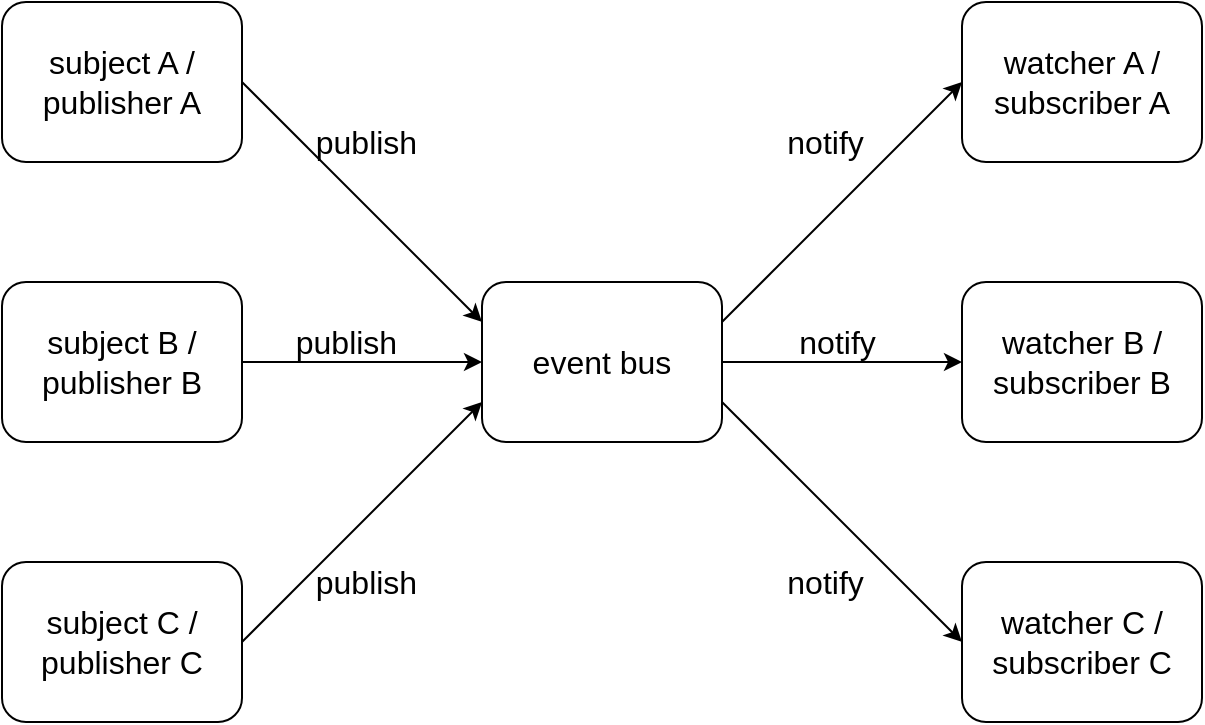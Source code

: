 <mxfile version="14.5.1" type="device"><diagram id="LPUFoBaLygChATPIpALm" name="第 1 页"><mxGraphModel dx="1106" dy="997" grid="1" gridSize="10" guides="1" tooltips="1" connect="1" arrows="1" fold="1" page="1" pageScale="1" pageWidth="827" pageHeight="1169" math="0" shadow="0"><root><mxCell id="0"/><mxCell id="1" parent="0"/><mxCell id="O5WuEnnpGKr-HNaaiBmf-1" value="&lt;font style=&quot;font-size: 16px&quot;&gt;subject A / publisher A&lt;/font&gt;" style="rounded=1;whiteSpace=wrap;html=1;" vertex="1" parent="1"><mxGeometry width="120" height="80" as="geometry"/></mxCell><mxCell id="O5WuEnnpGKr-HNaaiBmf-2" value="&lt;span style=&quot;font-size: 16px&quot;&gt;subject B / publisher B&lt;/span&gt;" style="rounded=1;whiteSpace=wrap;html=1;" vertex="1" parent="1"><mxGeometry y="140" width="120" height="80" as="geometry"/></mxCell><mxCell id="O5WuEnnpGKr-HNaaiBmf-3" value="&lt;span style=&quot;font-size: 16px&quot;&gt;subject C / publisher C&lt;/span&gt;" style="rounded=1;whiteSpace=wrap;html=1;" vertex="1" parent="1"><mxGeometry y="280" width="120" height="80" as="geometry"/></mxCell><mxCell id="O5WuEnnpGKr-HNaaiBmf-4" value="&lt;span style=&quot;font-size: 16px&quot;&gt;event bus&lt;/span&gt;" style="rounded=1;whiteSpace=wrap;html=1;" vertex="1" parent="1"><mxGeometry x="240" y="140" width="120" height="80" as="geometry"/></mxCell><mxCell id="O5WuEnnpGKr-HNaaiBmf-5" value="&lt;font style=&quot;font-size: 16px&quot;&gt;watcher A / subscriber A&lt;/font&gt;" style="rounded=1;whiteSpace=wrap;html=1;" vertex="1" parent="1"><mxGeometry x="480" width="120" height="80" as="geometry"/></mxCell><mxCell id="O5WuEnnpGKr-HNaaiBmf-6" value="&lt;span style=&quot;font-size: 16px&quot;&gt;watcher B / subscriber B&lt;/span&gt;" style="rounded=1;whiteSpace=wrap;html=1;" vertex="1" parent="1"><mxGeometry x="480" y="140" width="120" height="80" as="geometry"/></mxCell><mxCell id="O5WuEnnpGKr-HNaaiBmf-7" value="&lt;span style=&quot;font-size: 16px&quot;&gt;watcher C / subscriber C&lt;/span&gt;" style="rounded=1;whiteSpace=wrap;html=1;" vertex="1" parent="1"><mxGeometry x="480" y="280" width="120" height="80" as="geometry"/></mxCell><mxCell id="O5WuEnnpGKr-HNaaiBmf-8" value="" style="endArrow=classic;html=1;exitX=1;exitY=0.5;exitDx=0;exitDy=0;entryX=0;entryY=0.25;entryDx=0;entryDy=0;" edge="1" parent="1" source="O5WuEnnpGKr-HNaaiBmf-1" target="O5WuEnnpGKr-HNaaiBmf-4"><mxGeometry width="50" height="50" relative="1" as="geometry"><mxPoint x="200" y="90" as="sourcePoint"/><mxPoint x="250" y="40" as="targetPoint"/></mxGeometry></mxCell><mxCell id="O5WuEnnpGKr-HNaaiBmf-9" value="" style="endArrow=classic;html=1;exitX=1;exitY=0.5;exitDx=0;exitDy=0;" edge="1" parent="1" source="O5WuEnnpGKr-HNaaiBmf-2"><mxGeometry width="50" height="50" relative="1" as="geometry"><mxPoint x="130" y="50" as="sourcePoint"/><mxPoint x="240" y="180" as="targetPoint"/></mxGeometry></mxCell><mxCell id="O5WuEnnpGKr-HNaaiBmf-10" value="" style="endArrow=classic;html=1;exitX=1;exitY=0.5;exitDx=0;exitDy=0;entryX=0;entryY=0.75;entryDx=0;entryDy=0;" edge="1" parent="1" source="O5WuEnnpGKr-HNaaiBmf-3" target="O5WuEnnpGKr-HNaaiBmf-4"><mxGeometry width="50" height="50" relative="1" as="geometry"><mxPoint x="130" y="190" as="sourcePoint"/><mxPoint x="240" y="180" as="targetPoint"/></mxGeometry></mxCell><mxCell id="O5WuEnnpGKr-HNaaiBmf-11" value="" style="endArrow=classic;html=1;exitX=1;exitY=0.25;exitDx=0;exitDy=0;entryX=0;entryY=0.5;entryDx=0;entryDy=0;" edge="1" parent="1" source="O5WuEnnpGKr-HNaaiBmf-4" target="O5WuEnnpGKr-HNaaiBmf-5"><mxGeometry width="50" height="50" relative="1" as="geometry"><mxPoint x="220" y="40" as="sourcePoint"/><mxPoint x="340" y="160" as="targetPoint"/></mxGeometry></mxCell><mxCell id="O5WuEnnpGKr-HNaaiBmf-12" value="" style="endArrow=classic;html=1;exitX=1;exitY=0.5;exitDx=0;exitDy=0;entryX=0;entryY=0.5;entryDx=0;entryDy=0;" edge="1" parent="1" source="O5WuEnnpGKr-HNaaiBmf-4" target="O5WuEnnpGKr-HNaaiBmf-6"><mxGeometry width="50" height="50" relative="1" as="geometry"><mxPoint x="370" y="170" as="sourcePoint"/><mxPoint x="490" y="50" as="targetPoint"/></mxGeometry></mxCell><mxCell id="O5WuEnnpGKr-HNaaiBmf-13" value="" style="endArrow=classic;html=1;exitX=1;exitY=0.75;exitDx=0;exitDy=0;entryX=0;entryY=0.5;entryDx=0;entryDy=0;" edge="1" parent="1" source="O5WuEnnpGKr-HNaaiBmf-4" target="O5WuEnnpGKr-HNaaiBmf-7"><mxGeometry width="50" height="50" relative="1" as="geometry"><mxPoint x="370" y="190" as="sourcePoint"/><mxPoint x="490" y="190" as="targetPoint"/></mxGeometry></mxCell><mxCell id="O5WuEnnpGKr-HNaaiBmf-14" value="&lt;font style=&quot;font-size: 16px&quot;&gt;&amp;nbsp;publish&lt;/font&gt;" style="text;html=1;strokeColor=none;fillColor=none;align=center;verticalAlign=middle;whiteSpace=wrap;rounded=0;" vertex="1" parent="1"><mxGeometry x="160" y="60" width="40" height="20" as="geometry"/></mxCell><mxCell id="O5WuEnnpGKr-HNaaiBmf-17" value="&lt;span style=&quot;font-size: 16px&quot;&gt;notify&amp;nbsp;&lt;/span&gt;" style="text;html=1;strokeColor=none;fillColor=none;align=center;verticalAlign=middle;whiteSpace=wrap;rounded=0;" vertex="1" parent="1"><mxGeometry x="394" y="60" width="40" height="20" as="geometry"/></mxCell><mxCell id="O5WuEnnpGKr-HNaaiBmf-19" value="&lt;font style=&quot;font-size: 16px&quot;&gt;&amp;nbsp;publish&lt;/font&gt;" style="text;html=1;strokeColor=none;fillColor=none;align=center;verticalAlign=middle;whiteSpace=wrap;rounded=0;" vertex="1" parent="1"><mxGeometry x="150" y="160" width="40" height="20" as="geometry"/></mxCell><mxCell id="O5WuEnnpGKr-HNaaiBmf-20" value="&lt;font style=&quot;font-size: 16px&quot;&gt;&amp;nbsp;publish&lt;/font&gt;" style="text;html=1;strokeColor=none;fillColor=none;align=center;verticalAlign=middle;whiteSpace=wrap;rounded=0;" vertex="1" parent="1"><mxGeometry x="160" y="280" width="40" height="20" as="geometry"/></mxCell><mxCell id="O5WuEnnpGKr-HNaaiBmf-21" value="&lt;span style=&quot;font-size: 16px&quot;&gt;notify&amp;nbsp;&lt;/span&gt;" style="text;html=1;strokeColor=none;fillColor=none;align=center;verticalAlign=middle;whiteSpace=wrap;rounded=0;" vertex="1" parent="1"><mxGeometry x="400" y="160" width="40" height="20" as="geometry"/></mxCell><mxCell id="O5WuEnnpGKr-HNaaiBmf-22" value="&lt;span style=&quot;font-size: 16px&quot;&gt;notify&amp;nbsp;&lt;/span&gt;" style="text;html=1;strokeColor=none;fillColor=none;align=center;verticalAlign=middle;whiteSpace=wrap;rounded=0;" vertex="1" parent="1"><mxGeometry x="394" y="280" width="40" height="20" as="geometry"/></mxCell></root></mxGraphModel></diagram></mxfile>